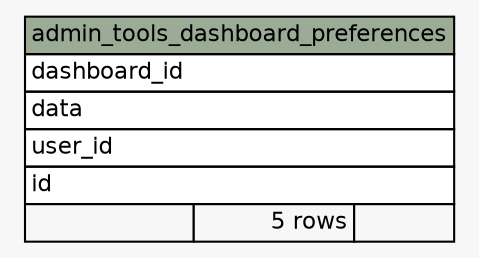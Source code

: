// dot 2.34.0 on Mac OS X 10.9.1
// SchemaSpy rev Unknown
digraph "admin_tools_dashboard_preferences" {
  graph [
    rankdir="RL"
    bgcolor="#f7f7f7"
    nodesep="0.18"
    ranksep="0.46"
    fontname="Helvetica"
    fontsize="11"
  ];
  node [
    fontname="Helvetica"
    fontsize="11"
    shape="plaintext"
  ];
  edge [
    arrowsize="0.8"
  ];
  "admin_tools_dashboard_preferences" [
    label=<
    <TABLE BORDER="0" CELLBORDER="1" CELLSPACING="0" BGCOLOR="#ffffff">
      <TR><TD COLSPAN="3" BGCOLOR="#9bab96" ALIGN="CENTER">admin_tools_dashboard_preferences</TD></TR>
      <TR><TD PORT="dashboard_id" COLSPAN="3" ALIGN="LEFT">dashboard_id</TD></TR>
      <TR><TD PORT="data" COLSPAN="3" ALIGN="LEFT">data</TD></TR>
      <TR><TD PORT="user_id" COLSPAN="3" ALIGN="LEFT">user_id</TD></TR>
      <TR><TD PORT="id" COLSPAN="3" ALIGN="LEFT">id</TD></TR>
      <TR><TD ALIGN="LEFT" BGCOLOR="#f7f7f7">  </TD><TD ALIGN="RIGHT" BGCOLOR="#f7f7f7">5 rows</TD><TD ALIGN="RIGHT" BGCOLOR="#f7f7f7">  </TD></TR>
    </TABLE>>
    URL="tables/admin_tools_dashboard_preferences.html"
    tooltip="admin_tools_dashboard_preferences"
  ];
}
